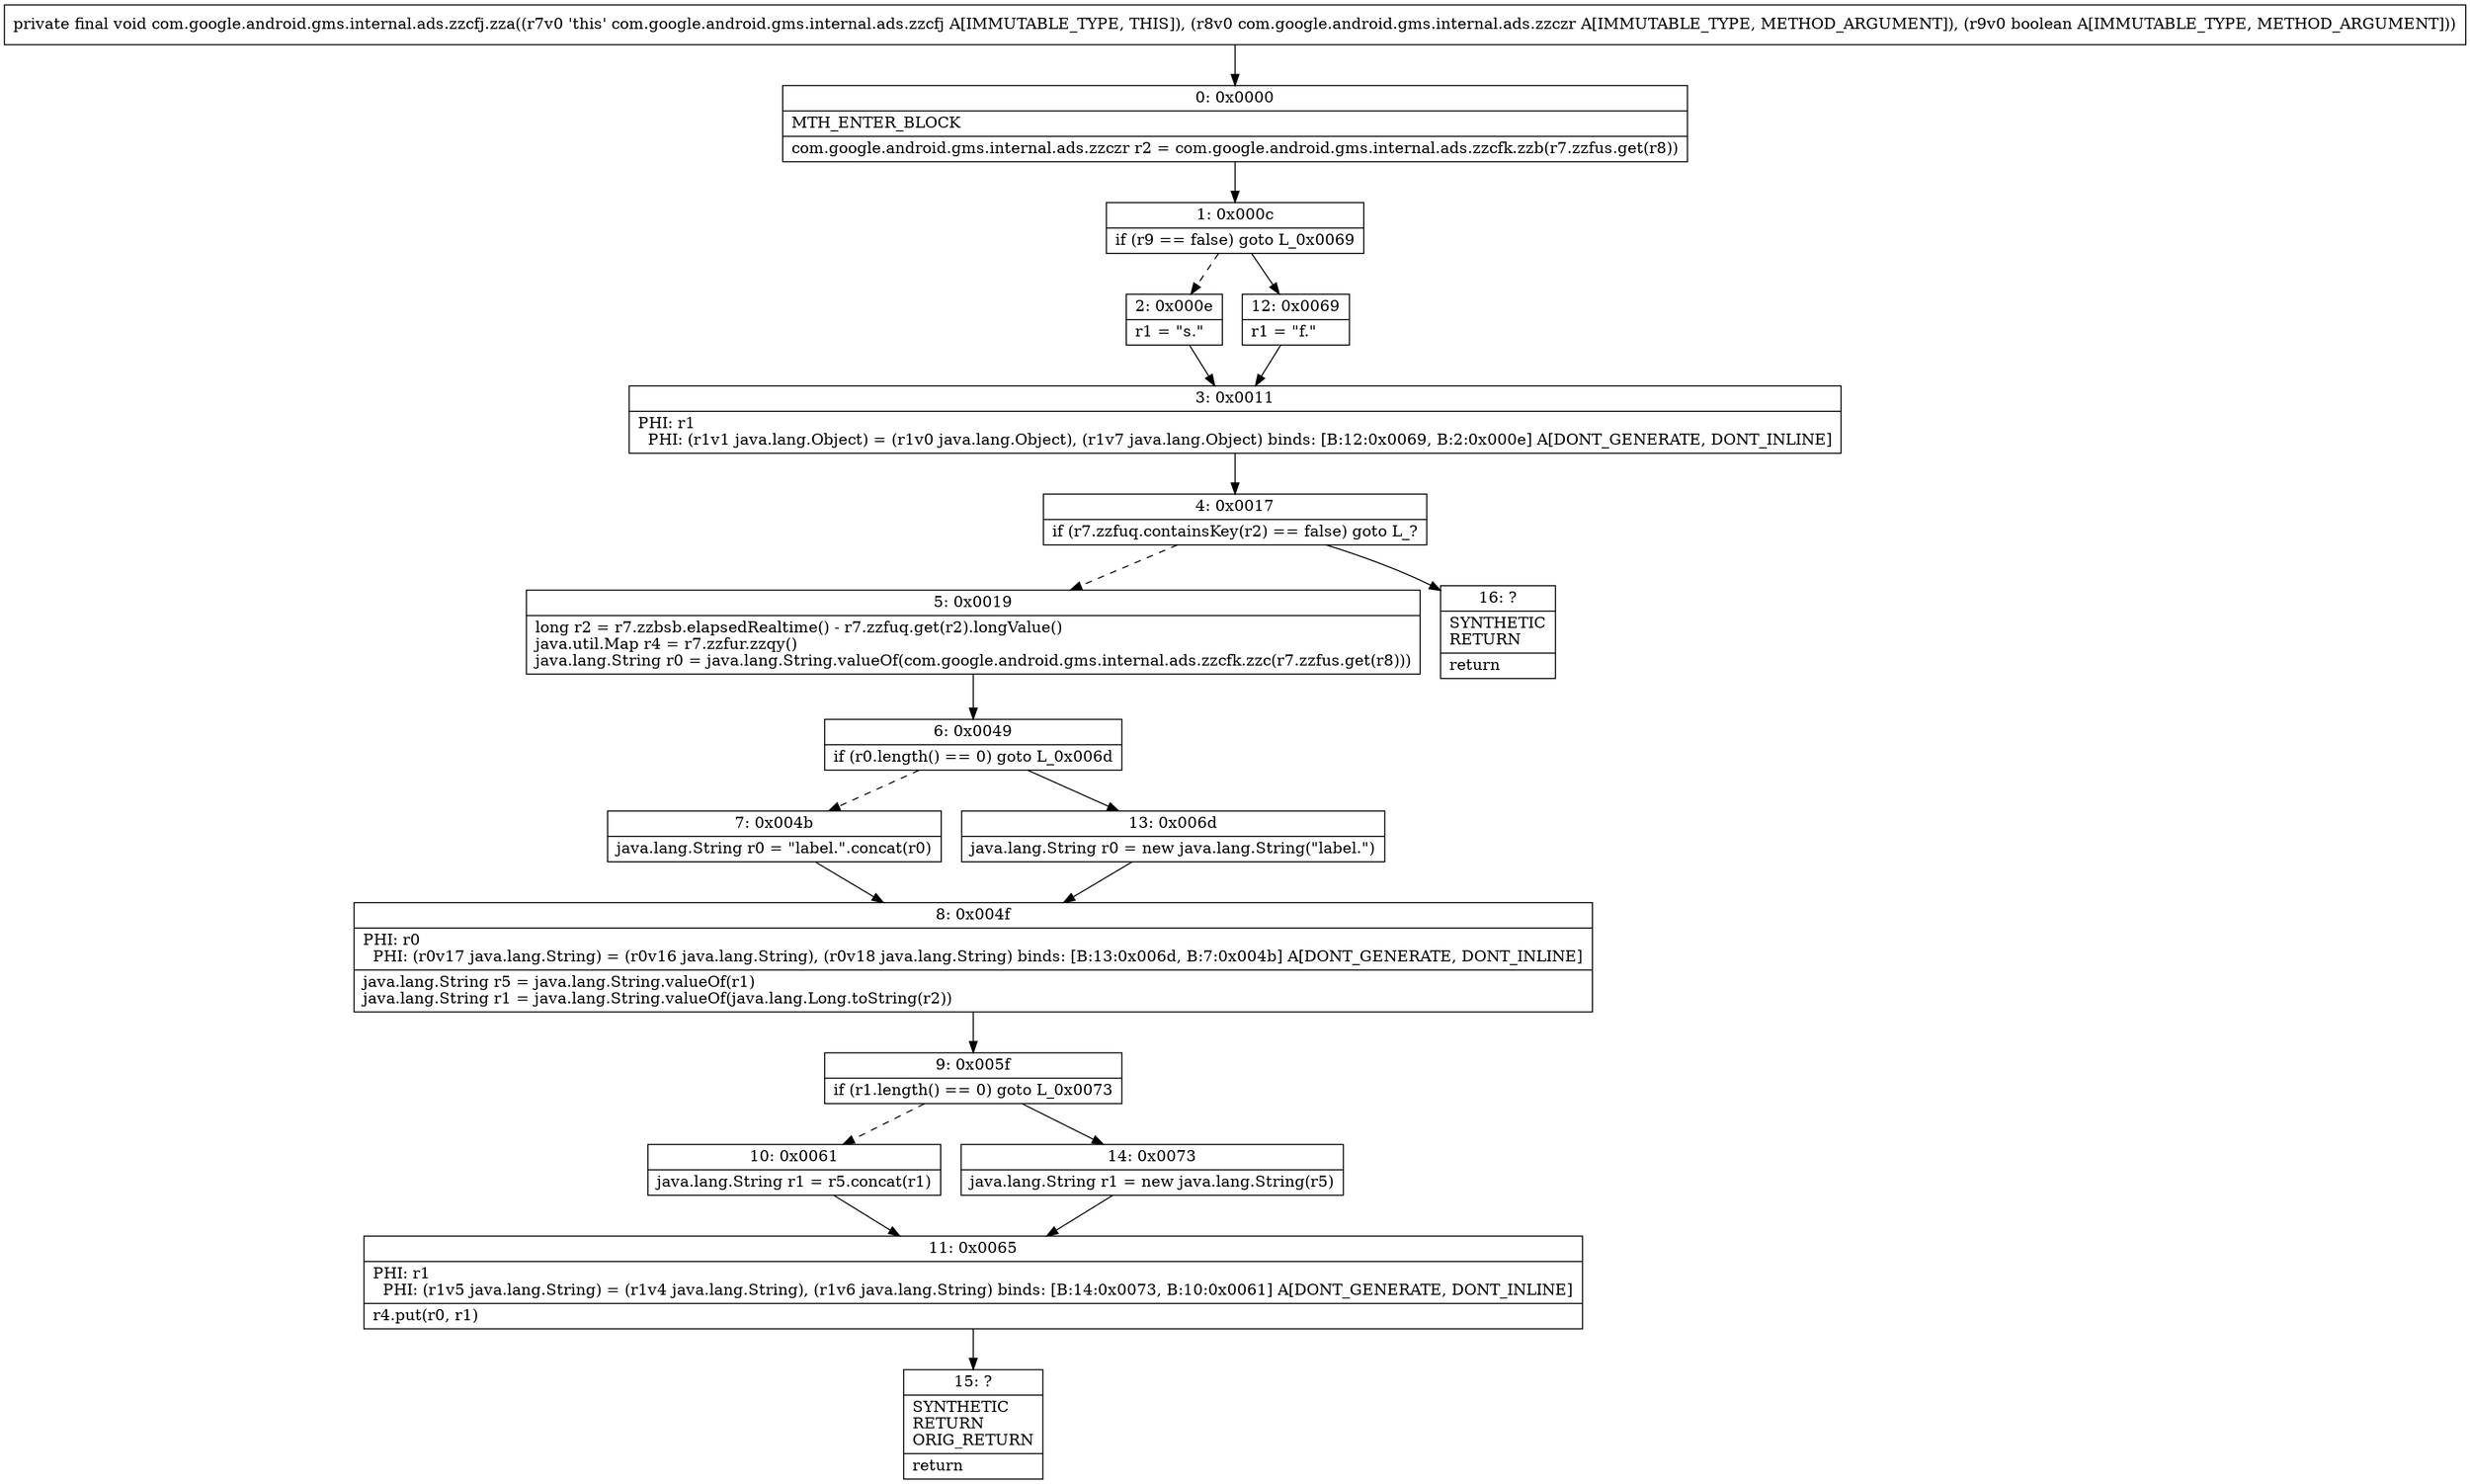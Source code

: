 digraph "CFG forcom.google.android.gms.internal.ads.zzcfj.zza(Lcom\/google\/android\/gms\/internal\/ads\/zzczr;Z)V" {
Node_0 [shape=record,label="{0\:\ 0x0000|MTH_ENTER_BLOCK\l|com.google.android.gms.internal.ads.zzczr r2 = com.google.android.gms.internal.ads.zzcfk.zzb(r7.zzfus.get(r8))\l}"];
Node_1 [shape=record,label="{1\:\ 0x000c|if (r9 == false) goto L_0x0069\l}"];
Node_2 [shape=record,label="{2\:\ 0x000e|r1 = \"s.\"\l}"];
Node_3 [shape=record,label="{3\:\ 0x0011|PHI: r1 \l  PHI: (r1v1 java.lang.Object) = (r1v0 java.lang.Object), (r1v7 java.lang.Object) binds: [B:12:0x0069, B:2:0x000e] A[DONT_GENERATE, DONT_INLINE]\l}"];
Node_4 [shape=record,label="{4\:\ 0x0017|if (r7.zzfuq.containsKey(r2) == false) goto L_?\l}"];
Node_5 [shape=record,label="{5\:\ 0x0019|long r2 = r7.zzbsb.elapsedRealtime() \- r7.zzfuq.get(r2).longValue()\ljava.util.Map r4 = r7.zzfur.zzqy()\ljava.lang.String r0 = java.lang.String.valueOf(com.google.android.gms.internal.ads.zzcfk.zzc(r7.zzfus.get(r8)))\l}"];
Node_6 [shape=record,label="{6\:\ 0x0049|if (r0.length() == 0) goto L_0x006d\l}"];
Node_7 [shape=record,label="{7\:\ 0x004b|java.lang.String r0 = \"label.\".concat(r0)\l}"];
Node_8 [shape=record,label="{8\:\ 0x004f|PHI: r0 \l  PHI: (r0v17 java.lang.String) = (r0v16 java.lang.String), (r0v18 java.lang.String) binds: [B:13:0x006d, B:7:0x004b] A[DONT_GENERATE, DONT_INLINE]\l|java.lang.String r5 = java.lang.String.valueOf(r1)\ljava.lang.String r1 = java.lang.String.valueOf(java.lang.Long.toString(r2))\l}"];
Node_9 [shape=record,label="{9\:\ 0x005f|if (r1.length() == 0) goto L_0x0073\l}"];
Node_10 [shape=record,label="{10\:\ 0x0061|java.lang.String r1 = r5.concat(r1)\l}"];
Node_11 [shape=record,label="{11\:\ 0x0065|PHI: r1 \l  PHI: (r1v5 java.lang.String) = (r1v4 java.lang.String), (r1v6 java.lang.String) binds: [B:14:0x0073, B:10:0x0061] A[DONT_GENERATE, DONT_INLINE]\l|r4.put(r0, r1)\l}"];
Node_12 [shape=record,label="{12\:\ 0x0069|r1 = \"f.\"\l}"];
Node_13 [shape=record,label="{13\:\ 0x006d|java.lang.String r0 = new java.lang.String(\"label.\")\l}"];
Node_14 [shape=record,label="{14\:\ 0x0073|java.lang.String r1 = new java.lang.String(r5)\l}"];
Node_15 [shape=record,label="{15\:\ ?|SYNTHETIC\lRETURN\lORIG_RETURN\l|return\l}"];
Node_16 [shape=record,label="{16\:\ ?|SYNTHETIC\lRETURN\l|return\l}"];
MethodNode[shape=record,label="{private final void com.google.android.gms.internal.ads.zzcfj.zza((r7v0 'this' com.google.android.gms.internal.ads.zzcfj A[IMMUTABLE_TYPE, THIS]), (r8v0 com.google.android.gms.internal.ads.zzczr A[IMMUTABLE_TYPE, METHOD_ARGUMENT]), (r9v0 boolean A[IMMUTABLE_TYPE, METHOD_ARGUMENT])) }"];
MethodNode -> Node_0;
Node_0 -> Node_1;
Node_1 -> Node_2[style=dashed];
Node_1 -> Node_12;
Node_2 -> Node_3;
Node_3 -> Node_4;
Node_4 -> Node_5[style=dashed];
Node_4 -> Node_16;
Node_5 -> Node_6;
Node_6 -> Node_7[style=dashed];
Node_6 -> Node_13;
Node_7 -> Node_8;
Node_8 -> Node_9;
Node_9 -> Node_10[style=dashed];
Node_9 -> Node_14;
Node_10 -> Node_11;
Node_11 -> Node_15;
Node_12 -> Node_3;
Node_13 -> Node_8;
Node_14 -> Node_11;
}

